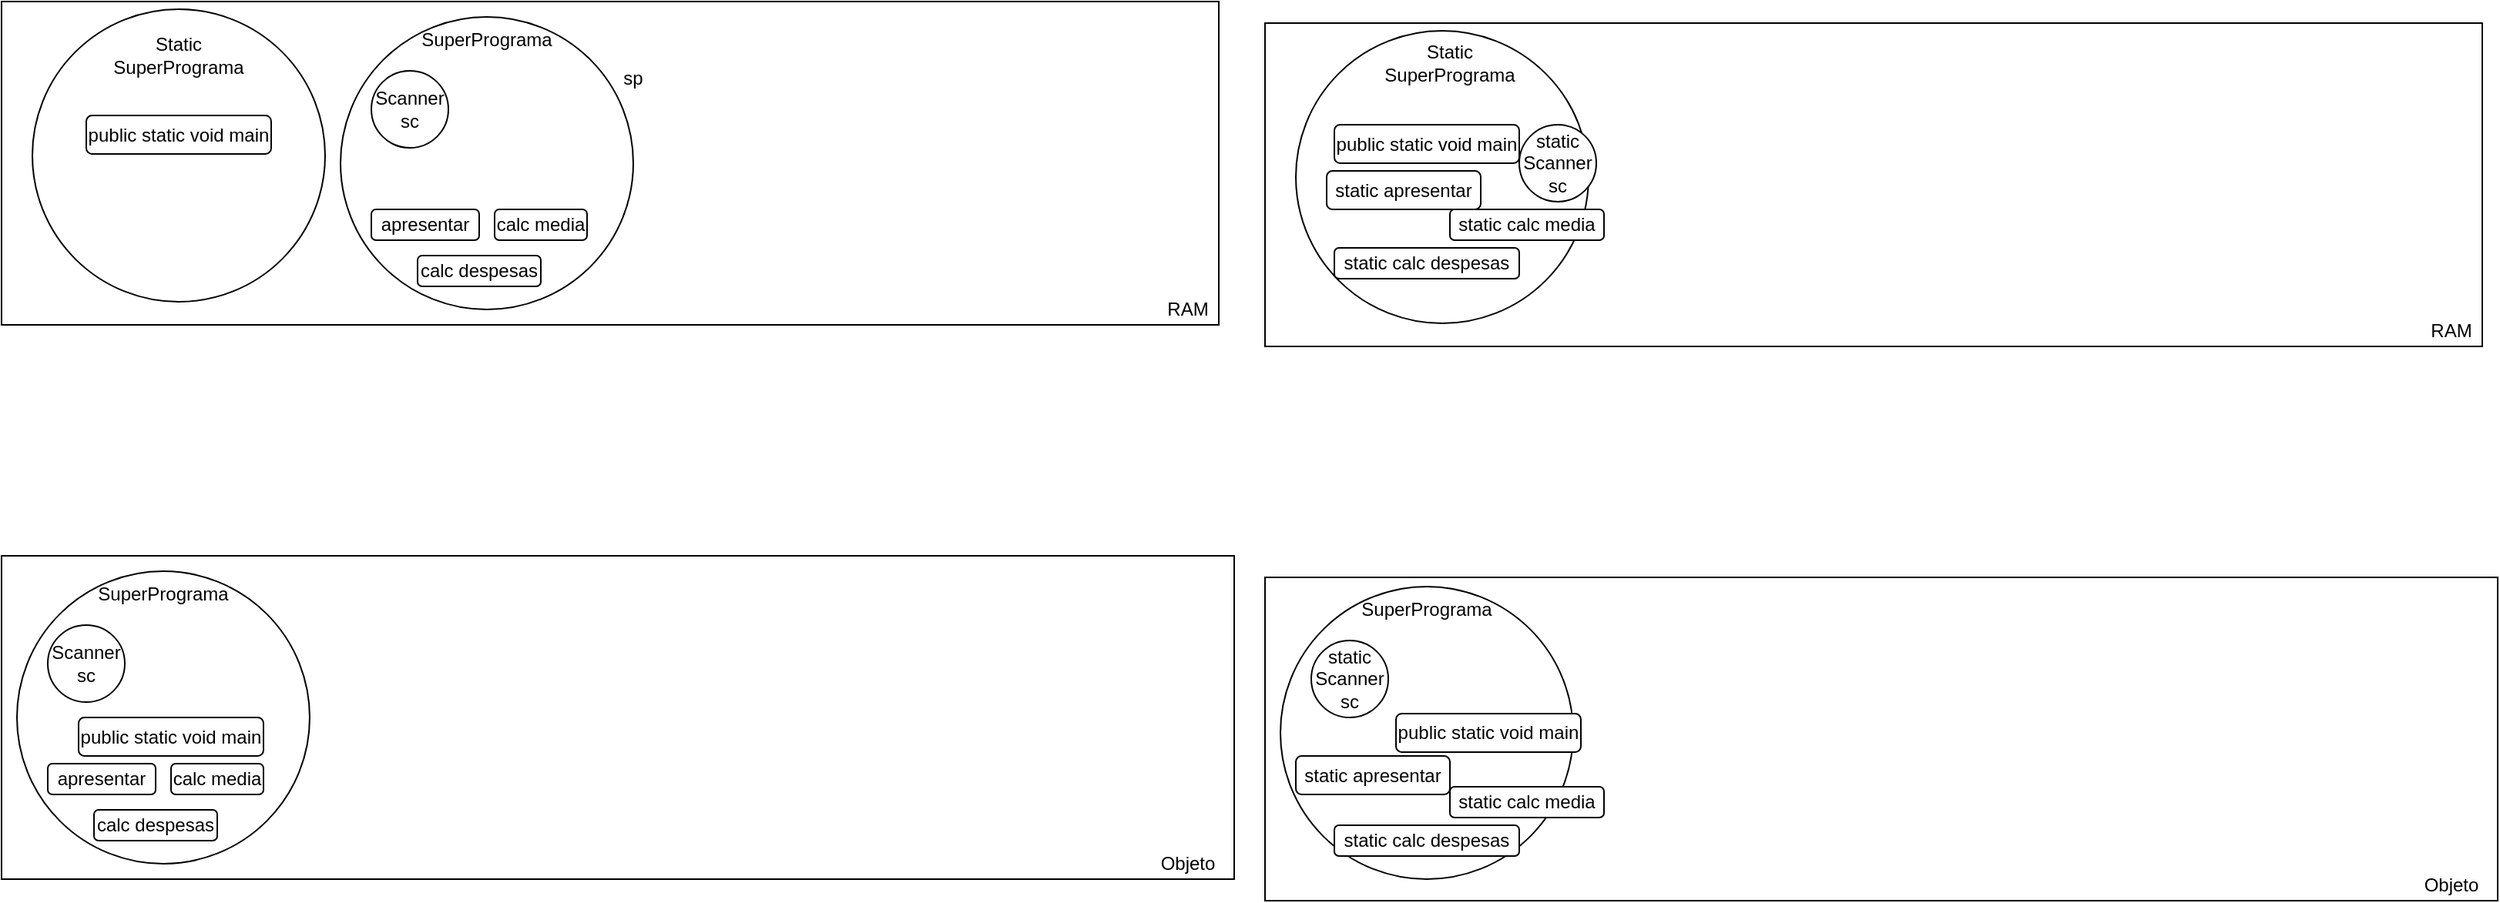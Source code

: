 <mxfile version="14.8.0" type="github"><diagram id="FwLnBZ_UQWnR5UiCf8NX" name="Page-1"><mxGraphModel dx="1666" dy="905" grid="1" gridSize="10" guides="1" tooltips="1" connect="1" arrows="1" fold="1" page="1" pageScale="1" pageWidth="827" pageHeight="1169" math="0" shadow="0"><root><mxCell id="0"/><mxCell id="1" parent="0"/><mxCell id="CDsTFGJW8H8s7hyBNwRX-58" value="" style="rounded=0;whiteSpace=wrap;html=1;" vertex="1" parent="1"><mxGeometry x="20" y="360" width="800" height="210" as="geometry"/></mxCell><mxCell id="CDsTFGJW8H8s7hyBNwRX-2" value="" style="rounded=0;whiteSpace=wrap;html=1;" vertex="1" parent="1"><mxGeometry x="20" width="790" height="210" as="geometry"/></mxCell><mxCell id="CDsTFGJW8H8s7hyBNwRX-51" value="" style="ellipse;whiteSpace=wrap;html=1;aspect=fixed;" vertex="1" parent="1"><mxGeometry x="40" y="5" width="190" height="190" as="geometry"/></mxCell><mxCell id="CDsTFGJW8H8s7hyBNwRX-3" value="RAM" style="text;html=1;strokeColor=none;fillColor=none;align=center;verticalAlign=middle;whiteSpace=wrap;rounded=0;" vertex="1" parent="1"><mxGeometry x="770" y="190" width="40" height="20" as="geometry"/></mxCell><mxCell id="CDsTFGJW8H8s7hyBNwRX-14" value="" style="group" vertex="1" connectable="0" parent="1"><mxGeometry x="30" y="370" width="190" height="190" as="geometry"/></mxCell><mxCell id="CDsTFGJW8H8s7hyBNwRX-1" value="" style="ellipse;whiteSpace=wrap;html=1;aspect=fixed;" vertex="1" parent="CDsTFGJW8H8s7hyBNwRX-14"><mxGeometry width="190" height="190" as="geometry"/></mxCell><mxCell id="CDsTFGJW8H8s7hyBNwRX-7" value="SuperPrograma" style="text;html=1;strokeColor=none;fillColor=none;align=center;verticalAlign=middle;whiteSpace=wrap;rounded=0;" vertex="1" parent="CDsTFGJW8H8s7hyBNwRX-14"><mxGeometry x="75" y="5" width="40" height="20" as="geometry"/></mxCell><mxCell id="CDsTFGJW8H8s7hyBNwRX-8" value="Scanner&lt;br&gt;sc" style="ellipse;whiteSpace=wrap;html=1;aspect=fixed;" vertex="1" parent="CDsTFGJW8H8s7hyBNwRX-14"><mxGeometry x="20" y="35" width="50" height="50" as="geometry"/></mxCell><mxCell id="CDsTFGJW8H8s7hyBNwRX-11" value="apresentar" style="rounded=1;whiteSpace=wrap;html=1;" vertex="1" parent="CDsTFGJW8H8s7hyBNwRX-14"><mxGeometry x="20" y="125" width="70" height="20" as="geometry"/></mxCell><mxCell id="CDsTFGJW8H8s7hyBNwRX-12" value="calc despesas" style="rounded=1;whiteSpace=wrap;html=1;" vertex="1" parent="CDsTFGJW8H8s7hyBNwRX-14"><mxGeometry x="50" y="155" width="80" height="20" as="geometry"/></mxCell><mxCell id="CDsTFGJW8H8s7hyBNwRX-13" value="calc media" style="rounded=1;whiteSpace=wrap;html=1;" vertex="1" parent="CDsTFGJW8H8s7hyBNwRX-14"><mxGeometry x="100" y="125" width="60" height="20" as="geometry"/></mxCell><mxCell id="CDsTFGJW8H8s7hyBNwRX-49" value="public static void main" style="rounded=1;whiteSpace=wrap;html=1;" vertex="1" parent="CDsTFGJW8H8s7hyBNwRX-14"><mxGeometry x="40" y="95" width="120" height="25" as="geometry"/></mxCell><mxCell id="CDsTFGJW8H8s7hyBNwRX-50" value="" style="group" vertex="1" connectable="0" parent="1"><mxGeometry x="140" y="280" width="190" height="190" as="geometry"/></mxCell><mxCell id="CDsTFGJW8H8s7hyBNwRX-52" value="Static SuperPrograma" style="text;html=1;strokeColor=none;fillColor=none;align=center;verticalAlign=middle;whiteSpace=wrap;rounded=0;" vertex="1" parent="CDsTFGJW8H8s7hyBNwRX-50"><mxGeometry x="-25" y="-255" width="40" height="20" as="geometry"/></mxCell><mxCell id="CDsTFGJW8H8s7hyBNwRX-59" value="Objeto" style="text;html=1;strokeColor=none;fillColor=none;align=center;verticalAlign=middle;whiteSpace=wrap;rounded=0;" vertex="1" parent="1"><mxGeometry x="770" y="550" width="40" height="20" as="geometry"/></mxCell><mxCell id="CDsTFGJW8H8s7hyBNwRX-60" value="" style="group" vertex="1" connectable="0" parent="1"><mxGeometry x="240" y="10" width="190" height="190" as="geometry"/></mxCell><mxCell id="CDsTFGJW8H8s7hyBNwRX-61" value="" style="ellipse;whiteSpace=wrap;html=1;aspect=fixed;" vertex="1" parent="CDsTFGJW8H8s7hyBNwRX-60"><mxGeometry width="190" height="190" as="geometry"/></mxCell><mxCell id="CDsTFGJW8H8s7hyBNwRX-62" value="SuperPrograma" style="text;html=1;strokeColor=none;fillColor=none;align=center;verticalAlign=middle;whiteSpace=wrap;rounded=0;" vertex="1" parent="CDsTFGJW8H8s7hyBNwRX-60"><mxGeometry x="75" y="5" width="40" height="20" as="geometry"/></mxCell><mxCell id="CDsTFGJW8H8s7hyBNwRX-63" value="Scanner&lt;br&gt;sc" style="ellipse;whiteSpace=wrap;html=1;aspect=fixed;" vertex="1" parent="CDsTFGJW8H8s7hyBNwRX-60"><mxGeometry x="20" y="35" width="50" height="50" as="geometry"/></mxCell><mxCell id="CDsTFGJW8H8s7hyBNwRX-64" value="apresentar" style="rounded=1;whiteSpace=wrap;html=1;" vertex="1" parent="CDsTFGJW8H8s7hyBNwRX-60"><mxGeometry x="20" y="125" width="70" height="20" as="geometry"/></mxCell><mxCell id="CDsTFGJW8H8s7hyBNwRX-65" value="calc despesas" style="rounded=1;whiteSpace=wrap;html=1;" vertex="1" parent="CDsTFGJW8H8s7hyBNwRX-60"><mxGeometry x="50" y="155" width="80" height="20" as="geometry"/></mxCell><mxCell id="CDsTFGJW8H8s7hyBNwRX-66" value="calc media" style="rounded=1;whiteSpace=wrap;html=1;" vertex="1" parent="CDsTFGJW8H8s7hyBNwRX-60"><mxGeometry x="100" y="125" width="60" height="20" as="geometry"/></mxCell><mxCell id="CDsTFGJW8H8s7hyBNwRX-68" value="sp" style="text;html=1;strokeColor=none;fillColor=none;align=center;verticalAlign=middle;whiteSpace=wrap;rounded=0;" vertex="1" parent="1"><mxGeometry x="410" y="40" width="40" height="20" as="geometry"/></mxCell><mxCell id="CDsTFGJW8H8s7hyBNwRX-69" value="" style="rounded=0;whiteSpace=wrap;html=1;" vertex="1" parent="1"><mxGeometry x="840" y="374" width="800" height="210" as="geometry"/></mxCell><mxCell id="CDsTFGJW8H8s7hyBNwRX-70" value="" style="rounded=0;whiteSpace=wrap;html=1;" vertex="1" parent="1"><mxGeometry x="840" y="14" width="790" height="210" as="geometry"/></mxCell><mxCell id="CDsTFGJW8H8s7hyBNwRX-71" value="" style="ellipse;whiteSpace=wrap;html=1;aspect=fixed;" vertex="1" parent="1"><mxGeometry x="860" y="19" width="190" height="190" as="geometry"/></mxCell><mxCell id="CDsTFGJW8H8s7hyBNwRX-72" value="RAM" style="text;html=1;strokeColor=none;fillColor=none;align=center;verticalAlign=middle;whiteSpace=wrap;rounded=0;" vertex="1" parent="1"><mxGeometry x="1590" y="204" width="40" height="20" as="geometry"/></mxCell><mxCell id="CDsTFGJW8H8s7hyBNwRX-73" value="" style="group" vertex="1" connectable="0" parent="1"><mxGeometry x="850" y="380" width="200" height="190" as="geometry"/></mxCell><mxCell id="CDsTFGJW8H8s7hyBNwRX-74" value="" style="ellipse;whiteSpace=wrap;html=1;aspect=fixed;" vertex="1" parent="CDsTFGJW8H8s7hyBNwRX-73"><mxGeometry width="190" height="190" as="geometry"/></mxCell><mxCell id="CDsTFGJW8H8s7hyBNwRX-75" value="SuperPrograma" style="text;html=1;strokeColor=none;fillColor=none;align=center;verticalAlign=middle;whiteSpace=wrap;rounded=0;" vertex="1" parent="CDsTFGJW8H8s7hyBNwRX-73"><mxGeometry x="75" y="5" width="40" height="20" as="geometry"/></mxCell><mxCell id="CDsTFGJW8H8s7hyBNwRX-76" value="static Scanner&lt;br&gt;sc" style="ellipse;whiteSpace=wrap;html=1;aspect=fixed;" vertex="1" parent="CDsTFGJW8H8s7hyBNwRX-73"><mxGeometry x="20" y="35" width="50" height="50" as="geometry"/></mxCell><mxCell id="CDsTFGJW8H8s7hyBNwRX-77" value="static apresentar" style="rounded=1;whiteSpace=wrap;html=1;" vertex="1" parent="CDsTFGJW8H8s7hyBNwRX-73"><mxGeometry x="10" y="110" width="100" height="25" as="geometry"/></mxCell><mxCell id="CDsTFGJW8H8s7hyBNwRX-78" value="static calc despesas" style="rounded=1;whiteSpace=wrap;html=1;" vertex="1" parent="CDsTFGJW8H8s7hyBNwRX-73"><mxGeometry x="35" y="155" width="120" height="20" as="geometry"/></mxCell><mxCell id="CDsTFGJW8H8s7hyBNwRX-79" value="static calc media" style="rounded=1;whiteSpace=wrap;html=1;" vertex="1" parent="CDsTFGJW8H8s7hyBNwRX-73"><mxGeometry x="110" y="130" width="100" height="20" as="geometry"/></mxCell><mxCell id="CDsTFGJW8H8s7hyBNwRX-81" value="" style="group" vertex="1" connectable="0" parent="1"><mxGeometry x="990" y="290" width="190" height="197.5" as="geometry"/></mxCell><mxCell id="CDsTFGJW8H8s7hyBNwRX-80" value="public static void main" style="rounded=1;whiteSpace=wrap;html=1;" vertex="1" parent="CDsTFGJW8H8s7hyBNwRX-81"><mxGeometry x="-65" y="172.5" width="120" height="25" as="geometry"/></mxCell><mxCell id="CDsTFGJW8H8s7hyBNwRX-83" value="Objeto" style="text;html=1;strokeColor=none;fillColor=none;align=center;verticalAlign=middle;whiteSpace=wrap;rounded=0;" vertex="1" parent="1"><mxGeometry x="1590" y="564" width="40" height="20" as="geometry"/></mxCell><mxCell id="CDsTFGJW8H8s7hyBNwRX-93" value="public static void main" style="rounded=1;whiteSpace=wrap;html=1;" vertex="1" parent="1"><mxGeometry x="885" y="80" width="120" height="25" as="geometry"/></mxCell><mxCell id="CDsTFGJW8H8s7hyBNwRX-94" value="public static void main" style="rounded=1;whiteSpace=wrap;html=1;" vertex="1" parent="1"><mxGeometry x="75" y="74" width="120" height="25" as="geometry"/></mxCell><mxCell id="CDsTFGJW8H8s7hyBNwRX-82" value="Static SuperPrograma" style="text;html=1;strokeColor=none;fillColor=none;align=center;verticalAlign=middle;whiteSpace=wrap;rounded=0;" vertex="1" parent="1"><mxGeometry x="940" y="30" width="40" height="20" as="geometry"/></mxCell><mxCell id="CDsTFGJW8H8s7hyBNwRX-109" value="static apresentar" style="rounded=1;whiteSpace=wrap;html=1;" vertex="1" parent="1"><mxGeometry x="880" y="110" width="100" height="25" as="geometry"/></mxCell><mxCell id="CDsTFGJW8H8s7hyBNwRX-112" value="static calc despesas" style="rounded=1;whiteSpace=wrap;html=1;" vertex="1" parent="1"><mxGeometry x="885" y="160" width="120" height="20" as="geometry"/></mxCell><mxCell id="CDsTFGJW8H8s7hyBNwRX-113" value="static calc media" style="rounded=1;whiteSpace=wrap;html=1;" vertex="1" parent="1"><mxGeometry x="960" y="135" width="100" height="20" as="geometry"/></mxCell><mxCell id="CDsTFGJW8H8s7hyBNwRX-114" value="static Scanner&lt;br&gt;sc" style="ellipse;whiteSpace=wrap;html=1;aspect=fixed;" vertex="1" parent="1"><mxGeometry x="1005" y="80" width="50" height="50" as="geometry"/></mxCell></root></mxGraphModel></diagram></mxfile>